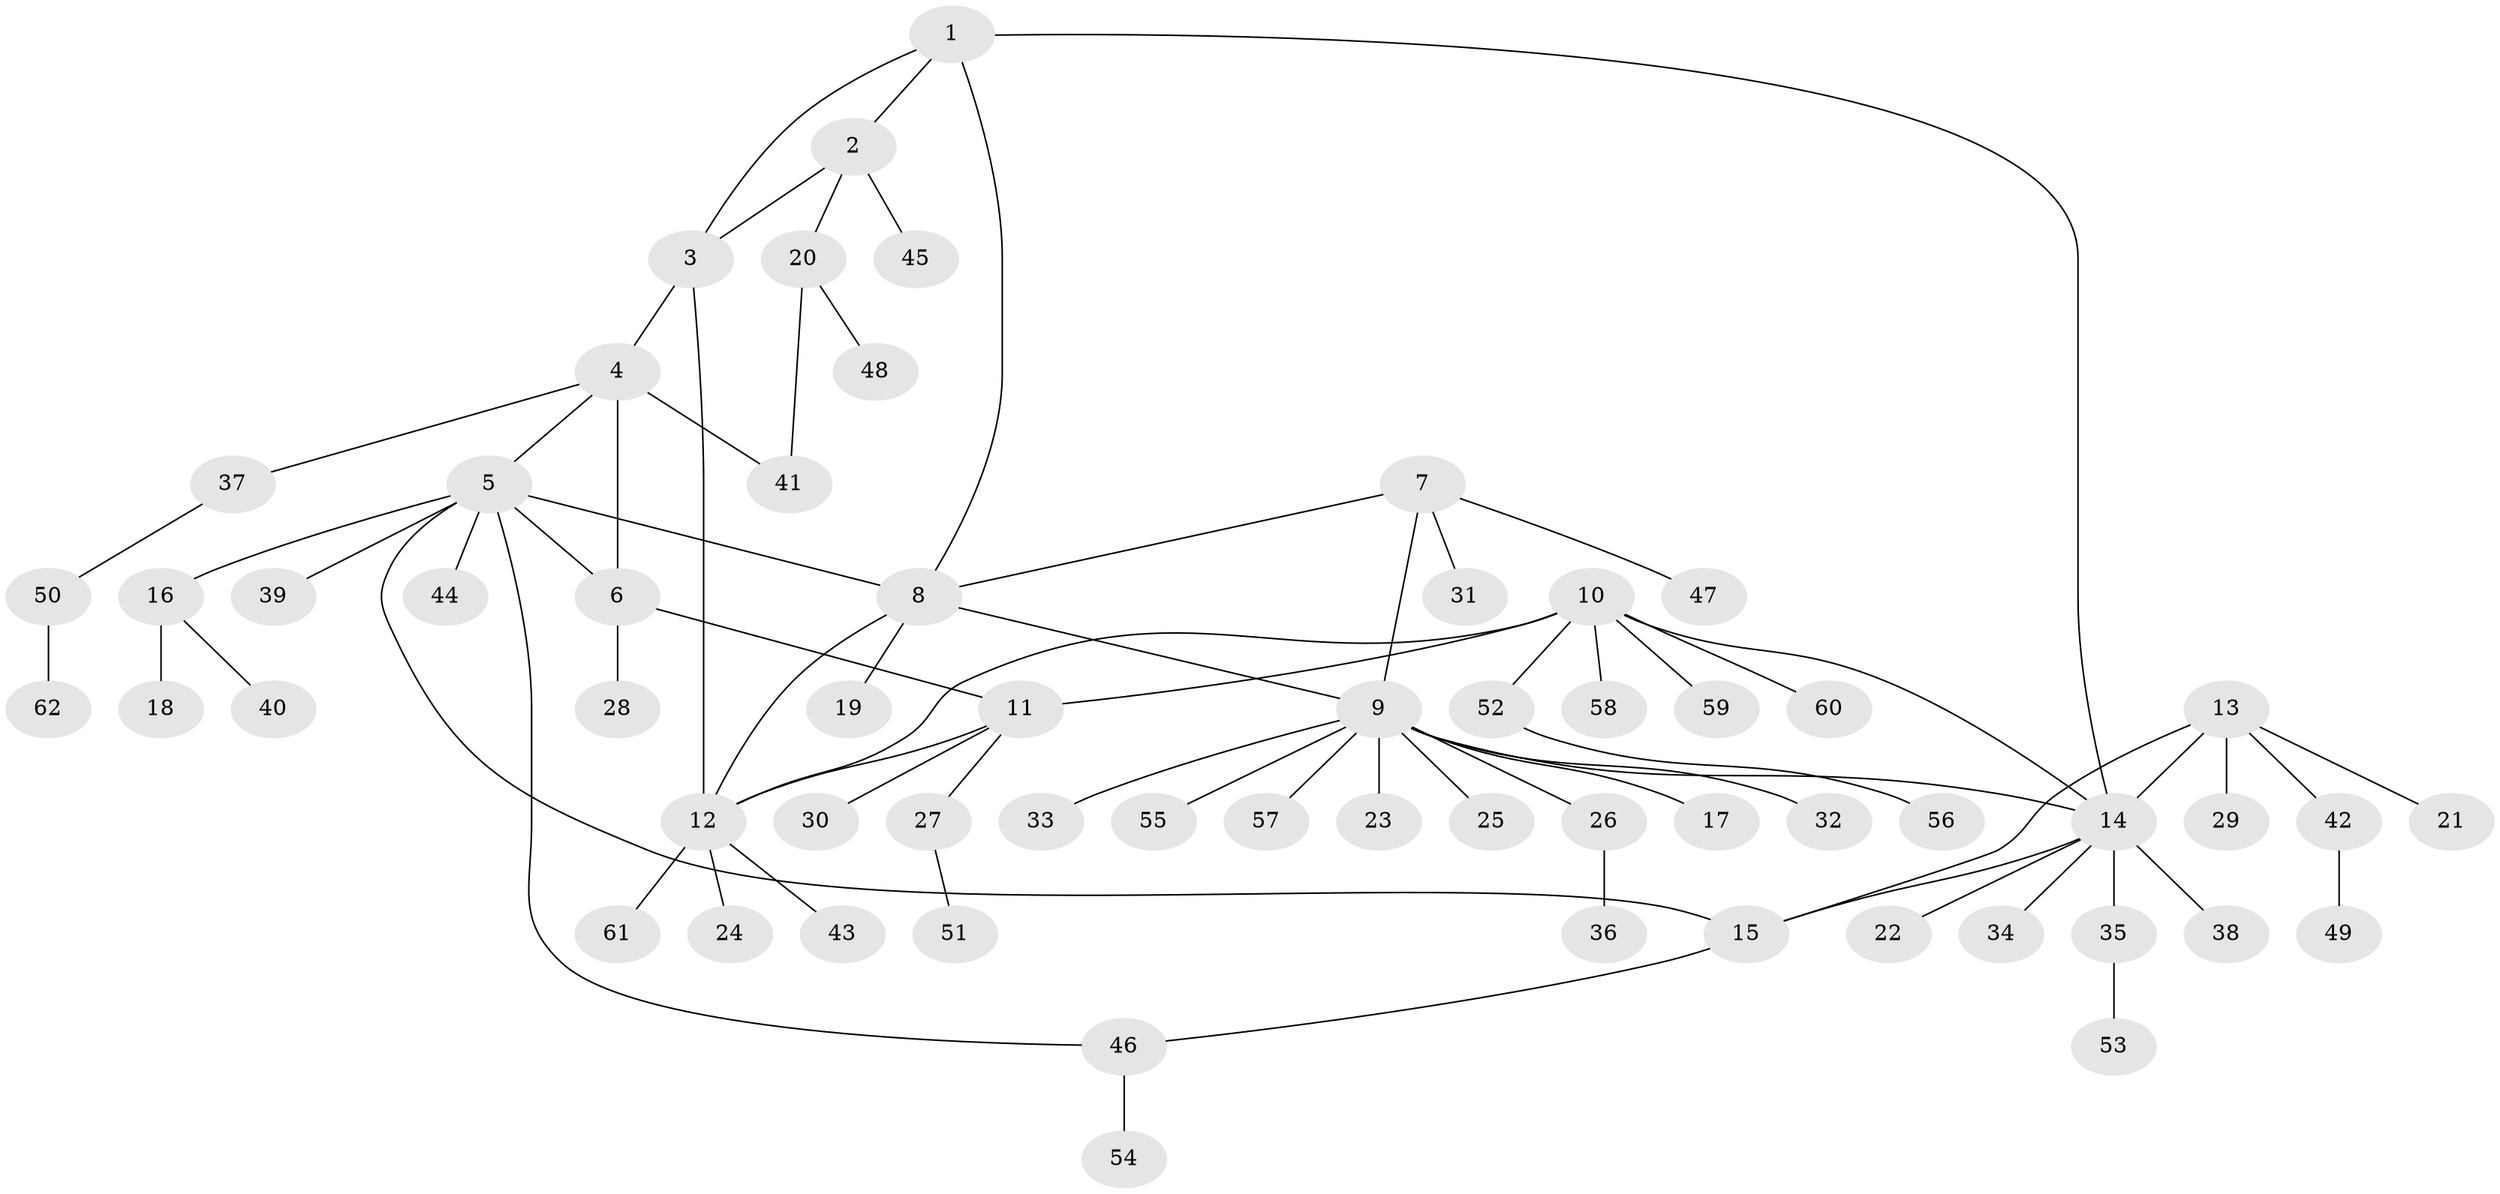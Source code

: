 // coarse degree distribution, {7: 0.05263157894736842, 5: 0.15789473684210525, 2: 0.10526315789473684, 4: 0.10526315789473684, 3: 0.10526315789473684, 6: 0.05263157894736842, 1: 0.42105263157894735}
// Generated by graph-tools (version 1.1) at 2025/52/03/04/25 22:52:17]
// undirected, 62 vertices, 74 edges
graph export_dot {
  node [color=gray90,style=filled];
  1;
  2;
  3;
  4;
  5;
  6;
  7;
  8;
  9;
  10;
  11;
  12;
  13;
  14;
  15;
  16;
  17;
  18;
  19;
  20;
  21;
  22;
  23;
  24;
  25;
  26;
  27;
  28;
  29;
  30;
  31;
  32;
  33;
  34;
  35;
  36;
  37;
  38;
  39;
  40;
  41;
  42;
  43;
  44;
  45;
  46;
  47;
  48;
  49;
  50;
  51;
  52;
  53;
  54;
  55;
  56;
  57;
  58;
  59;
  60;
  61;
  62;
  1 -- 2;
  1 -- 3;
  1 -- 8;
  1 -- 14;
  2 -- 3;
  2 -- 20;
  2 -- 45;
  3 -- 4;
  3 -- 12;
  4 -- 5;
  4 -- 6;
  4 -- 37;
  4 -- 41;
  5 -- 6;
  5 -- 8;
  5 -- 15;
  5 -- 16;
  5 -- 39;
  5 -- 44;
  5 -- 46;
  6 -- 11;
  6 -- 28;
  7 -- 8;
  7 -- 9;
  7 -- 31;
  7 -- 47;
  8 -- 9;
  8 -- 12;
  8 -- 19;
  9 -- 14;
  9 -- 17;
  9 -- 23;
  9 -- 25;
  9 -- 26;
  9 -- 32;
  9 -- 33;
  9 -- 55;
  9 -- 57;
  10 -- 11;
  10 -- 12;
  10 -- 14;
  10 -- 52;
  10 -- 58;
  10 -- 59;
  10 -- 60;
  11 -- 12;
  11 -- 27;
  11 -- 30;
  12 -- 24;
  12 -- 43;
  12 -- 61;
  13 -- 14;
  13 -- 15;
  13 -- 21;
  13 -- 29;
  13 -- 42;
  14 -- 15;
  14 -- 22;
  14 -- 34;
  14 -- 35;
  14 -- 38;
  15 -- 46;
  16 -- 18;
  16 -- 40;
  20 -- 41;
  20 -- 48;
  26 -- 36;
  27 -- 51;
  35 -- 53;
  37 -- 50;
  42 -- 49;
  46 -- 54;
  50 -- 62;
  52 -- 56;
}
